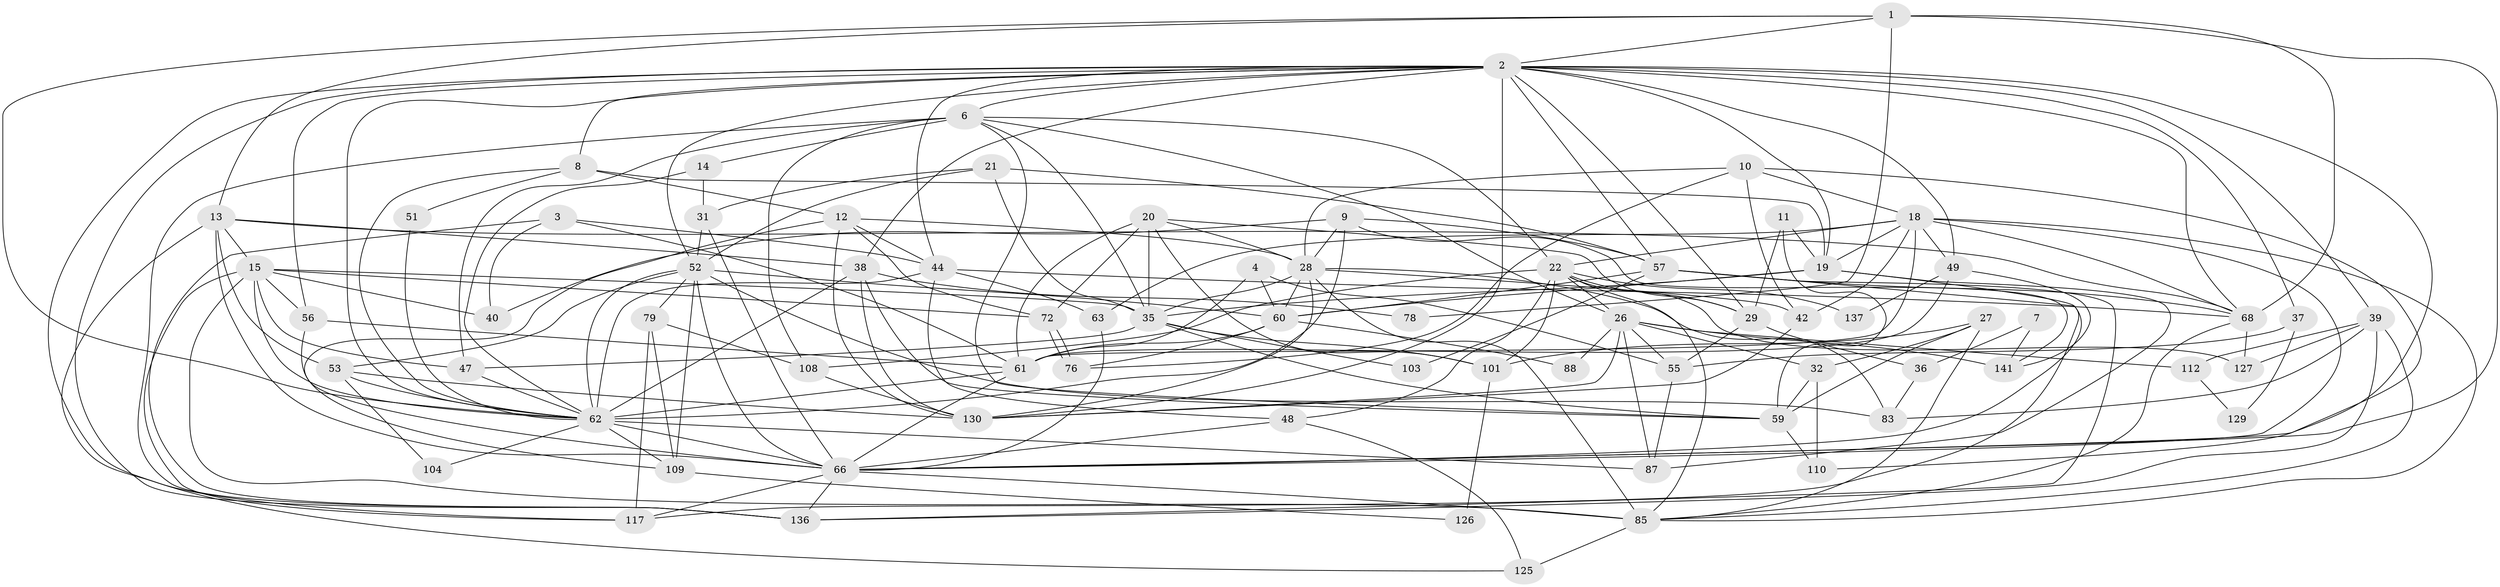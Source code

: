 // original degree distribution, {4: 0.2925170068027211, 5: 0.1564625850340136, 3: 0.23809523809523808, 6: 0.1292517006802721, 2: 0.14965986394557823, 7: 0.02040816326530612, 9: 0.006802721088435374, 8: 0.006802721088435374}
// Generated by graph-tools (version 1.1) at 2025/15/03/09/25 04:15:06]
// undirected, 73 vertices, 205 edges
graph export_dot {
graph [start="1"]
  node [color=gray90,style=filled];
  1 [super="+89"];
  2 [super="+122+5"];
  3;
  4;
  6 [super="+138+92+80"];
  7;
  8;
  9 [super="+145"];
  10;
  11;
  12 [super="+50"];
  13 [super="+16+86"];
  14;
  15 [super="+65+99"];
  18 [super="+23"];
  19 [super="+45+113"];
  20 [super="+107+24"];
  21;
  22 [super="+54+30"];
  26 [super="+124+46"];
  27 [super="+115"];
  28 [super="+106"];
  29 [super="+114+34"];
  31;
  32 [super="+73"];
  35 [super="+64+90"];
  36;
  37;
  38 [super="+41"];
  39 [super="+43"];
  40;
  42 [super="+77"];
  44 [super="+75"];
  47;
  48 [super="+58"];
  49 [super="+121"];
  51;
  52 [super="+93+118"];
  53;
  55;
  56;
  57 [super="+82"];
  59 [super="+111"];
  60 [super="+95+94"];
  61 [super="+67+105"];
  62 [super="+91+81+119"];
  63 [super="+84"];
  66 [super="+135+70+98"];
  68 [super="+133+69"];
  72;
  76;
  78;
  79 [super="+97"];
  83;
  85 [super="+128"];
  87;
  88;
  101 [super="+123"];
  103;
  104;
  108;
  109;
  110;
  112;
  117;
  125;
  126;
  127;
  129;
  130;
  136;
  137;
  141;
  1 -- 78;
  1 -- 66;
  1 -- 62;
  1 -- 68;
  1 -- 13;
  1 -- 2;
  2 -- 136;
  2 -- 117;
  2 -- 6 [weight=2];
  2 -- 39;
  2 -- 130;
  2 -- 66;
  2 -- 8;
  2 -- 19 [weight=2];
  2 -- 29;
  2 -- 37;
  2 -- 38;
  2 -- 49;
  2 -- 52;
  2 -- 56;
  2 -- 57;
  2 -- 62;
  2 -- 44;
  2 -- 68;
  3 -- 136;
  3 -- 40;
  3 -- 61;
  3 -- 44;
  4 -- 55;
  4 -- 60;
  4 -- 61;
  6 -- 14;
  6 -- 22;
  6 -- 136;
  6 -- 108;
  6 -- 47;
  6 -- 59;
  6 -- 26;
  6 -- 35;
  7 -- 141;
  7 -- 36;
  8 -- 51;
  8 -- 19;
  8 -- 62;
  8 -- 12;
  9 -- 57;
  9 -- 28;
  9 -- 62;
  9 -- 40;
  9 -- 141;
  10 -- 18;
  10 -- 42;
  10 -- 76;
  10 -- 110;
  10 -- 28;
  11 -- 19;
  11 -- 59;
  11 -- 29;
  12 -- 109;
  12 -- 130;
  12 -- 72;
  12 -- 28;
  12 -- 44;
  13 -- 125;
  13 -- 68;
  13 -- 66;
  13 -- 53;
  13 -- 15;
  13 -- 38;
  14 -- 31;
  14 -- 62;
  15 -- 85;
  15 -- 47;
  15 -- 72;
  15 -- 62;
  15 -- 35;
  15 -- 117;
  15 -- 40;
  15 -- 56;
  18 -- 68;
  18 -- 63;
  18 -- 49;
  18 -- 22;
  18 -- 19;
  18 -- 42;
  18 -- 85;
  18 -- 66;
  18 -- 61;
  19 -- 87;
  19 -- 66;
  19 -- 60;
  19 -- 35;
  20 -- 35 [weight=2];
  20 -- 101;
  20 -- 72;
  20 -- 28;
  20 -- 29;
  20 -- 61;
  21 -- 57;
  21 -- 31;
  21 -- 52;
  21 -- 35;
  22 -- 29 [weight=2];
  22 -- 101 [weight=3];
  22 -- 137;
  22 -- 108;
  22 -- 48;
  22 -- 85;
  22 -- 127;
  22 -- 26;
  26 -- 55;
  26 -- 32;
  26 -- 88;
  26 -- 112;
  26 -- 141;
  26 -- 87;
  26 -- 130;
  27 -- 32;
  27 -- 85;
  27 -- 59;
  27 -- 101;
  28 -- 130;
  28 -- 83;
  28 -- 42;
  28 -- 85;
  28 -- 35;
  28 -- 60;
  29 -- 36;
  29 -- 55;
  31 -- 66;
  31 -- 52;
  32 -- 59;
  32 -- 110;
  35 -- 59;
  35 -- 103;
  35 -- 101;
  35 -- 47;
  36 -- 83;
  37 -- 55;
  37 -- 129;
  38 -- 62;
  38 -- 130;
  38 -- 78;
  38 -- 59;
  39 -- 83;
  39 -- 112;
  39 -- 136;
  39 -- 85;
  39 -- 127;
  42 -- 130;
  44 -- 62 [weight=2];
  44 -- 68;
  44 -- 48;
  44 -- 63;
  47 -- 62;
  48 -- 66;
  48 -- 125;
  49 -- 141;
  49 -- 137;
  49 -- 61;
  51 -- 62;
  52 -- 83;
  52 -- 53;
  52 -- 62;
  52 -- 60;
  52 -- 66;
  52 -- 109;
  52 -- 79;
  53 -- 130;
  53 -- 104;
  53 -- 62;
  55 -- 87;
  56 -- 66;
  56 -- 61;
  57 -- 136;
  57 -- 103;
  57 -- 68;
  57 -- 60;
  57 -- 117;
  59 -- 110;
  60 -- 76;
  60 -- 88;
  60 -- 61;
  61 -- 62;
  61 -- 66;
  62 -- 104;
  62 -- 109 [weight=2];
  62 -- 87;
  62 -- 66 [weight=2];
  63 -- 66;
  66 -- 117;
  66 -- 85;
  66 -- 136;
  68 -- 85;
  68 -- 127;
  72 -- 76;
  72 -- 76;
  79 -- 108;
  79 -- 117 [weight=2];
  79 -- 109;
  85 -- 125 [weight=2];
  101 -- 126 [weight=2];
  108 -- 130;
  109 -- 126;
  112 -- 129;
}

